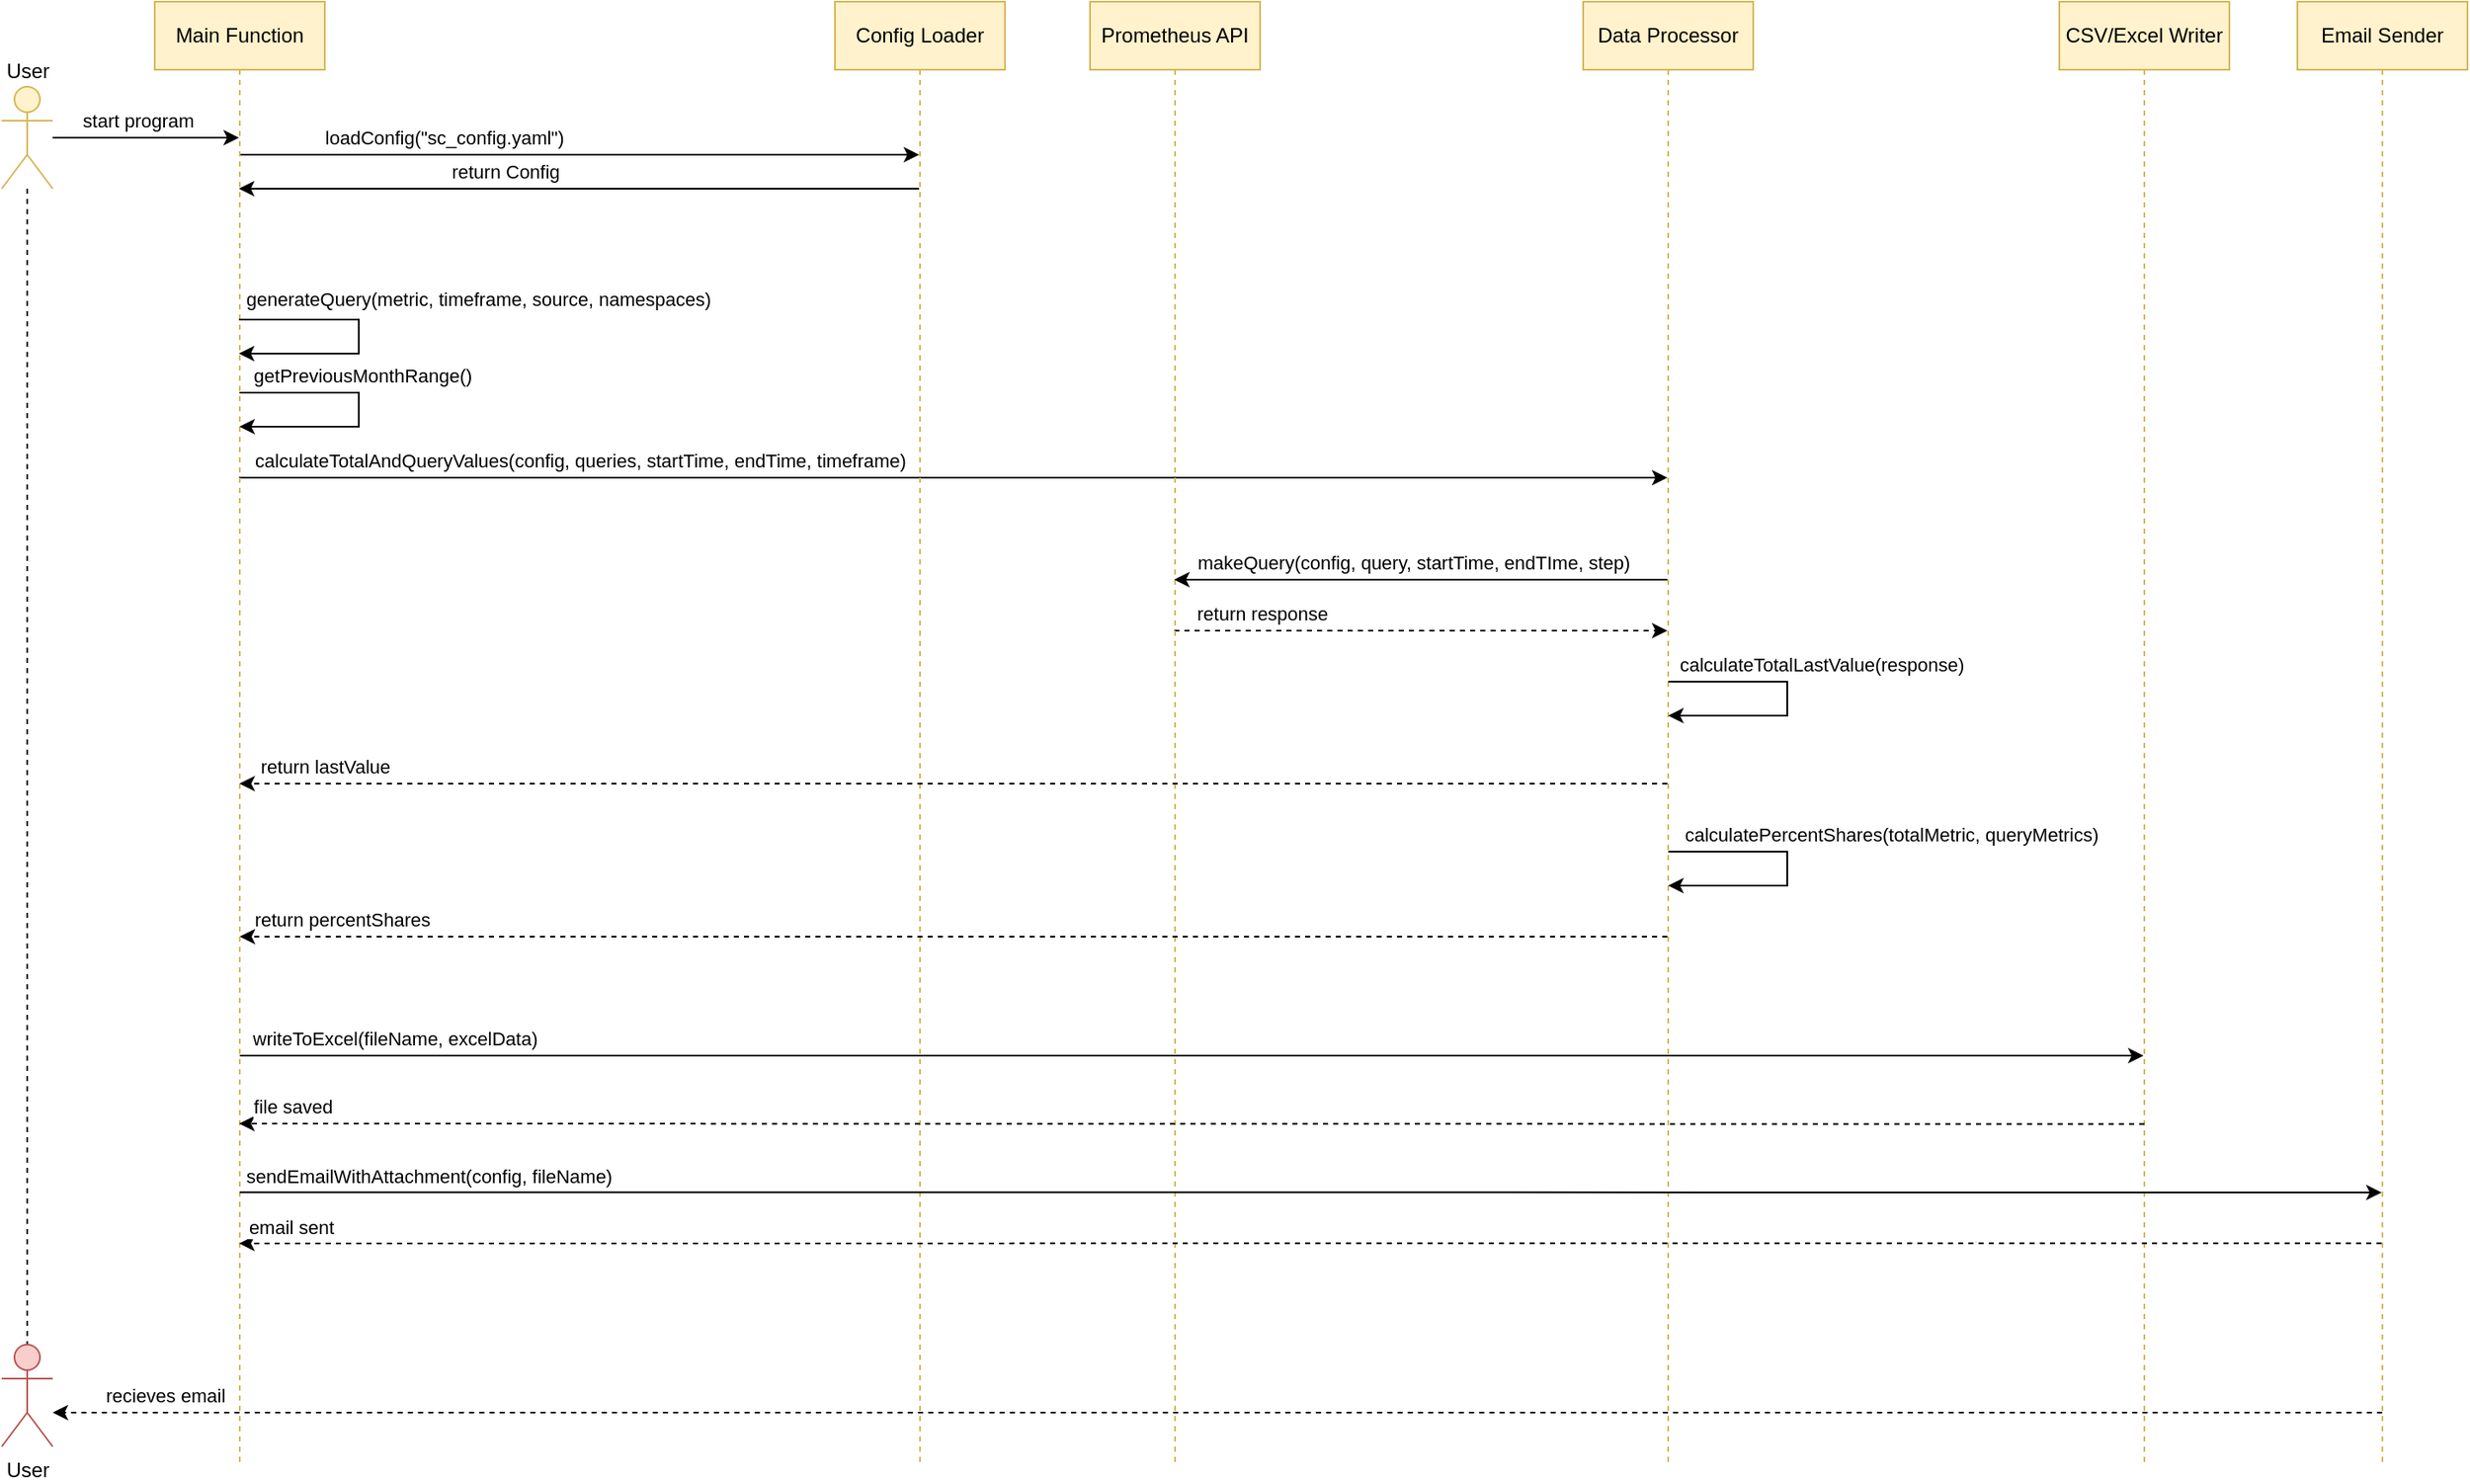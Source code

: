 <mxfile version="24.7.3" type="device">
  <diagram name="Page-1" id="SADD4m_SkAK8Yx867Yrv">
    <mxGraphModel dx="1728" dy="922" grid="0" gridSize="10" guides="1" tooltips="1" connect="1" arrows="1" fold="1" page="1" pageScale="1" pageWidth="4681" pageHeight="3300" math="0" shadow="0">
      <root>
        <mxCell id="0" />
        <mxCell id="1" parent="0" />
        <mxCell id="ghD1SMU0GDY-hBt2vnao-10" style="edgeStyle=orthogonalEdgeStyle;rounded=0;orthogonalLoop=1;jettySize=auto;html=1;" edge="1" parent="1" source="ghD1SMU0GDY-hBt2vnao-1" target="ghD1SMU0GDY-hBt2vnao-2">
          <mxGeometry relative="1" as="geometry">
            <Array as="points">
              <mxPoint x="25" y="110" />
            </Array>
          </mxGeometry>
        </mxCell>
        <mxCell id="ghD1SMU0GDY-hBt2vnao-12" value="start program" style="edgeLabel;html=1;align=center;verticalAlign=middle;resizable=0;points=[];" vertex="1" connectable="0" parent="ghD1SMU0GDY-hBt2vnao-10">
          <mxGeometry x="0.151" y="1" relative="1" as="geometry">
            <mxPoint x="-13" y="-9" as="offset" />
          </mxGeometry>
        </mxCell>
        <mxCell id="ghD1SMU0GDY-hBt2vnao-54" style="edgeStyle=orthogonalEdgeStyle;rounded=0;orthogonalLoop=1;jettySize=auto;html=1;dashed=1;endArrow=none;endFill=0;" edge="1" parent="1" source="ghD1SMU0GDY-hBt2vnao-1" target="ghD1SMU0GDY-hBt2vnao-55">
          <mxGeometry relative="1" as="geometry">
            <mxPoint x="25" y="840.0" as="targetPoint" />
          </mxGeometry>
        </mxCell>
        <mxCell id="ghD1SMU0GDY-hBt2vnao-1" value="User" style="shape=umlActor;verticalLabelPosition=top;verticalAlign=bottom;html=1;labelPosition=center;align=center;fillColor=#fff2cc;strokeColor=#d6b656;" vertex="1" parent="1">
          <mxGeometry x="10" y="100" width="30" height="60" as="geometry" />
        </mxCell>
        <mxCell id="ghD1SMU0GDY-hBt2vnao-13" style="edgeStyle=elbowEdgeStyle;rounded=0;orthogonalLoop=1;jettySize=auto;html=1;elbow=vertical;curved=0;" edge="1" parent="1" target="ghD1SMU0GDY-hBt2vnao-3">
          <mxGeometry relative="1" as="geometry">
            <mxPoint x="149.5" y="140" as="sourcePoint" />
            <mxPoint x="269.5" y="140" as="targetPoint" />
          </mxGeometry>
        </mxCell>
        <mxCell id="ghD1SMU0GDY-hBt2vnao-14" value="loadConfig(&quot;sc_config.yaml&quot;)" style="edgeLabel;html=1;align=center;verticalAlign=middle;resizable=0;points=[];" vertex="1" connectable="0" parent="ghD1SMU0GDY-hBt2vnao-13">
          <mxGeometry x="-0.675" y="1" relative="1" as="geometry">
            <mxPoint x="55" y="-9" as="offset" />
          </mxGeometry>
        </mxCell>
        <mxCell id="ghD1SMU0GDY-hBt2vnao-31" style="edgeStyle=elbowEdgeStyle;rounded=0;orthogonalLoop=1;jettySize=auto;html=1;elbow=vertical;curved=0;" edge="1" parent="1">
          <mxGeometry relative="1" as="geometry">
            <mxPoint x="149.5" y="330" as="sourcePoint" />
            <mxPoint x="989.5" y="330" as="targetPoint" />
          </mxGeometry>
        </mxCell>
        <mxCell id="ghD1SMU0GDY-hBt2vnao-32" value="calculateTotalAndQueryValues(config, queries, startTime, endTime, timeframe)" style="edgeLabel;html=1;align=center;verticalAlign=middle;resizable=0;points=[];" vertex="1" connectable="0" parent="ghD1SMU0GDY-hBt2vnao-31">
          <mxGeometry x="-0.424" y="1" relative="1" as="geometry">
            <mxPoint x="-42" y="-9" as="offset" />
          </mxGeometry>
        </mxCell>
        <mxCell id="ghD1SMU0GDY-hBt2vnao-2" value="Main Function" style="shape=umlLifeline;perimeter=lifelinePerimeter;whiteSpace=wrap;html=1;container=1;dropTarget=0;collapsible=0;recursiveResize=0;outlineConnect=0;portConstraint=eastwest;newEdgeStyle={&quot;edgeStyle&quot;:&quot;elbowEdgeStyle&quot;,&quot;elbow&quot;:&quot;vertical&quot;,&quot;curved&quot;:0,&quot;rounded&quot;:0};fillColor=#fff2cc;strokeColor=#d6b656;" vertex="1" parent="1">
          <mxGeometry x="100" y="50" width="100" height="860" as="geometry" />
        </mxCell>
        <mxCell id="ghD1SMU0GDY-hBt2vnao-15" style="edgeStyle=elbowEdgeStyle;rounded=0;orthogonalLoop=1;jettySize=auto;html=1;elbow=vertical;curved=0;" edge="1" parent="1" source="ghD1SMU0GDY-hBt2vnao-3">
          <mxGeometry relative="1" as="geometry">
            <mxPoint x="309.5" y="160" as="sourcePoint" />
            <mxPoint x="149.5" y="160" as="targetPoint" />
          </mxGeometry>
        </mxCell>
        <mxCell id="ghD1SMU0GDY-hBt2vnao-16" value="return Config" style="edgeLabel;html=1;align=center;verticalAlign=middle;resizable=0;points=[];" vertex="1" connectable="0" parent="ghD1SMU0GDY-hBt2vnao-15">
          <mxGeometry x="0.294" relative="1" as="geometry">
            <mxPoint x="15" y="-10" as="offset" />
          </mxGeometry>
        </mxCell>
        <mxCell id="ghD1SMU0GDY-hBt2vnao-3" value="Config Loader" style="shape=umlLifeline;perimeter=lifelinePerimeter;whiteSpace=wrap;html=1;container=1;dropTarget=0;collapsible=0;recursiveResize=0;outlineConnect=0;portConstraint=eastwest;newEdgeStyle={&quot;edgeStyle&quot;:&quot;elbowEdgeStyle&quot;,&quot;elbow&quot;:&quot;vertical&quot;,&quot;curved&quot;:0,&quot;rounded&quot;:0};fillColor=#fff2cc;strokeColor=#d6b656;" vertex="1" parent="1">
          <mxGeometry x="500" y="50" width="100" height="860" as="geometry" />
        </mxCell>
        <mxCell id="ghD1SMU0GDY-hBt2vnao-35" style="edgeStyle=elbowEdgeStyle;rounded=0;orthogonalLoop=1;jettySize=auto;html=1;elbow=vertical;curved=0;dashed=1;" edge="1" parent="1">
          <mxGeometry relative="1" as="geometry">
            <mxPoint x="699.5" y="420" as="sourcePoint" />
            <mxPoint x="989.5" y="420" as="targetPoint" />
          </mxGeometry>
        </mxCell>
        <mxCell id="ghD1SMU0GDY-hBt2vnao-36" value="return response" style="edgeLabel;html=1;align=center;verticalAlign=middle;resizable=0;points=[];" vertex="1" connectable="0" parent="ghD1SMU0GDY-hBt2vnao-35">
          <mxGeometry x="-0.397" y="2" relative="1" as="geometry">
            <mxPoint x="-36" y="-8" as="offset" />
          </mxGeometry>
        </mxCell>
        <mxCell id="ghD1SMU0GDY-hBt2vnao-4" value="Prometheus API" style="shape=umlLifeline;perimeter=lifelinePerimeter;whiteSpace=wrap;html=1;container=1;dropTarget=0;collapsible=0;recursiveResize=0;outlineConnect=0;portConstraint=eastwest;newEdgeStyle={&quot;edgeStyle&quot;:&quot;elbowEdgeStyle&quot;,&quot;elbow&quot;:&quot;vertical&quot;,&quot;curved&quot;:0,&quot;rounded&quot;:0};fillColor=#fff2cc;strokeColor=#d6b656;" vertex="1" parent="1">
          <mxGeometry x="650" y="50" width="100" height="860" as="geometry" />
        </mxCell>
        <mxCell id="ghD1SMU0GDY-hBt2vnao-33" style="edgeStyle=elbowEdgeStyle;rounded=0;orthogonalLoop=1;jettySize=auto;html=1;elbow=vertical;curved=0;" edge="1" parent="1" source="ghD1SMU0GDY-hBt2vnao-5">
          <mxGeometry relative="1" as="geometry">
            <mxPoint x="989.5" y="390" as="sourcePoint" />
            <mxPoint x="699.5" y="390" as="targetPoint" />
          </mxGeometry>
        </mxCell>
        <mxCell id="ghD1SMU0GDY-hBt2vnao-34" value="makeQuery(config, query, startTime, endTIme, step)" style="edgeLabel;html=1;align=center;verticalAlign=middle;resizable=0;points=[];" vertex="1" connectable="0" parent="ghD1SMU0GDY-hBt2vnao-33">
          <mxGeometry x="0.306" y="-2" relative="1" as="geometry">
            <mxPoint x="40" y="-8" as="offset" />
          </mxGeometry>
        </mxCell>
        <mxCell id="ghD1SMU0GDY-hBt2vnao-42" style="edgeStyle=elbowEdgeStyle;rounded=0;orthogonalLoop=1;jettySize=auto;html=1;elbow=vertical;curved=0;dashed=1;" edge="1" parent="1">
          <mxGeometry relative="1" as="geometry">
            <mxPoint x="989.5" y="509.996" as="sourcePoint" />
            <mxPoint x="149.81" y="509.996" as="targetPoint" />
          </mxGeometry>
        </mxCell>
        <mxCell id="ghD1SMU0GDY-hBt2vnao-43" value="return lastValue" style="edgeLabel;html=1;align=center;verticalAlign=middle;resizable=0;points=[];" vertex="1" connectable="0" parent="ghD1SMU0GDY-hBt2vnao-42">
          <mxGeometry x="0.369" y="-1" relative="1" as="geometry">
            <mxPoint x="-215" y="-9" as="offset" />
          </mxGeometry>
        </mxCell>
        <mxCell id="ghD1SMU0GDY-hBt2vnao-5" value="Data Processor" style="shape=umlLifeline;perimeter=lifelinePerimeter;whiteSpace=wrap;html=1;container=1;dropTarget=0;collapsible=0;recursiveResize=0;outlineConnect=0;portConstraint=eastwest;newEdgeStyle={&quot;edgeStyle&quot;:&quot;elbowEdgeStyle&quot;,&quot;elbow&quot;:&quot;vertical&quot;,&quot;curved&quot;:0,&quot;rounded&quot;:0};fillColor=#fff2cc;strokeColor=#d6b656;" vertex="1" parent="1">
          <mxGeometry x="940" y="50" width="100" height="860" as="geometry" />
        </mxCell>
        <mxCell id="ghD1SMU0GDY-hBt2vnao-6" value="CSV/Excel Writer" style="shape=umlLifeline;perimeter=lifelinePerimeter;whiteSpace=wrap;html=1;container=1;dropTarget=0;collapsible=0;recursiveResize=0;outlineConnect=0;portConstraint=eastwest;newEdgeStyle={&quot;edgeStyle&quot;:&quot;elbowEdgeStyle&quot;,&quot;elbow&quot;:&quot;vertical&quot;,&quot;curved&quot;:0,&quot;rounded&quot;:0};fillColor=#fff2cc;strokeColor=#d6b656;" vertex="1" parent="1">
          <mxGeometry x="1220" y="50" width="100" height="860" as="geometry" />
        </mxCell>
        <mxCell id="ghD1SMU0GDY-hBt2vnao-7" value="Email Sender" style="shape=umlLifeline;perimeter=lifelinePerimeter;whiteSpace=wrap;html=1;container=1;dropTarget=0;collapsible=0;recursiveResize=0;outlineConnect=0;portConstraint=eastwest;newEdgeStyle={&quot;edgeStyle&quot;:&quot;elbowEdgeStyle&quot;,&quot;elbow&quot;:&quot;vertical&quot;,&quot;curved&quot;:0,&quot;rounded&quot;:0};fillColor=#fff2cc;strokeColor=#d6b656;" vertex="1" parent="1">
          <mxGeometry x="1360" y="50" width="100" height="860" as="geometry" />
        </mxCell>
        <mxCell id="ghD1SMU0GDY-hBt2vnao-17" style="edgeStyle=elbowEdgeStyle;rounded=0;orthogonalLoop=1;jettySize=auto;html=1;elbow=horizontal;curved=0;" edge="1" parent="1">
          <mxGeometry relative="1" as="geometry">
            <mxPoint x="149.81" y="280" as="sourcePoint" />
            <mxPoint x="149.81" y="300" as="targetPoint" />
            <Array as="points">
              <mxPoint x="220" y="290" />
            </Array>
          </mxGeometry>
        </mxCell>
        <mxCell id="ghD1SMU0GDY-hBt2vnao-18" value="getPreviousMonthRange()" style="edgeLabel;html=1;align=center;verticalAlign=middle;resizable=0;points=[];" vertex="1" connectable="0" parent="ghD1SMU0GDY-hBt2vnao-17">
          <mxGeometry x="-0.646" relative="1" as="geometry">
            <mxPoint x="43" y="-10" as="offset" />
          </mxGeometry>
        </mxCell>
        <mxCell id="ghD1SMU0GDY-hBt2vnao-29" style="edgeStyle=elbowEdgeStyle;rounded=0;orthogonalLoop=1;jettySize=auto;html=1;elbow=horizontal;curved=0;" edge="1" parent="1">
          <mxGeometry relative="1" as="geometry">
            <mxPoint x="149.5" y="237" as="sourcePoint" />
            <mxPoint x="149.5" y="257" as="targetPoint" />
            <Array as="points">
              <mxPoint x="220" y="250" />
            </Array>
          </mxGeometry>
        </mxCell>
        <mxCell id="ghD1SMU0GDY-hBt2vnao-30" value="generateQuery(metric, timeframe, source, namespaces)" style="text;html=1;align=center;verticalAlign=middle;resizable=0;points=[];autosize=1;strokeColor=none;fillColor=none;fontSize=11;" vertex="1" parent="1">
          <mxGeometry x="140" y="210" width="300" height="30" as="geometry" />
        </mxCell>
        <mxCell id="ghD1SMU0GDY-hBt2vnao-37" style="edgeStyle=elbowEdgeStyle;rounded=0;orthogonalLoop=1;jettySize=auto;html=1;elbow=horizontal;curved=0;" edge="1" parent="1">
          <mxGeometry relative="1" as="geometry">
            <mxPoint x="990.024" y="550" as="sourcePoint" />
            <mxPoint x="990.024" y="570" as="targetPoint" />
            <Array as="points">
              <mxPoint x="1060" y="560" />
            </Array>
          </mxGeometry>
        </mxCell>
        <mxCell id="ghD1SMU0GDY-hBt2vnao-38" value="calculatePercentShares(totalMetric, queryMetrics)" style="edgeLabel;html=1;align=center;verticalAlign=middle;resizable=0;points=[];" vertex="1" connectable="0" parent="ghD1SMU0GDY-hBt2vnao-37">
          <mxGeometry x="-0.596" y="2" relative="1" as="geometry">
            <mxPoint x="98" y="-8" as="offset" />
          </mxGeometry>
        </mxCell>
        <mxCell id="ghD1SMU0GDY-hBt2vnao-39" style="edgeStyle=elbowEdgeStyle;rounded=0;orthogonalLoop=1;jettySize=auto;html=1;elbow=horizontal;curved=0;" edge="1" parent="1">
          <mxGeometry relative="1" as="geometry">
            <mxPoint x="990.024" y="450" as="sourcePoint" />
            <mxPoint x="990.024" y="470" as="targetPoint" />
            <Array as="points">
              <mxPoint x="1060" y="460" />
            </Array>
          </mxGeometry>
        </mxCell>
        <mxCell id="ghD1SMU0GDY-hBt2vnao-41" value="calculateTotalLastValue(response)" style="edgeLabel;html=1;align=center;verticalAlign=middle;resizable=0;points=[];" vertex="1" connectable="0" parent="ghD1SMU0GDY-hBt2vnao-39">
          <mxGeometry x="-0.63" relative="1" as="geometry">
            <mxPoint x="60" y="-10" as="offset" />
          </mxGeometry>
        </mxCell>
        <mxCell id="ghD1SMU0GDY-hBt2vnao-44" style="edgeStyle=elbowEdgeStyle;rounded=0;orthogonalLoop=1;jettySize=auto;html=1;elbow=vertical;curved=0;dashed=1;" edge="1" parent="1" source="ghD1SMU0GDY-hBt2vnao-5">
          <mxGeometry relative="1" as="geometry">
            <mxPoint x="989.69" y="600.236" as="sourcePoint" />
            <mxPoint x="150.0" y="600.236" as="targetPoint" />
          </mxGeometry>
        </mxCell>
        <mxCell id="ghD1SMU0GDY-hBt2vnao-45" value="return percentShares" style="edgeLabel;html=1;align=center;verticalAlign=middle;resizable=0;points=[];" vertex="1" connectable="0" parent="ghD1SMU0GDY-hBt2vnao-44">
          <mxGeometry x="0.369" y="-1" relative="1" as="geometry">
            <mxPoint x="-205" y="-9" as="offset" />
          </mxGeometry>
        </mxCell>
        <mxCell id="ghD1SMU0GDY-hBt2vnao-46" style="edgeStyle=elbowEdgeStyle;rounded=0;orthogonalLoop=1;jettySize=auto;html=1;elbow=vertical;curved=0;" edge="1" parent="1" target="ghD1SMU0GDY-hBt2vnao-6">
          <mxGeometry relative="1" as="geometry">
            <mxPoint x="150" y="670.0" as="sourcePoint" />
            <mxPoint x="990" y="670.0" as="targetPoint" />
          </mxGeometry>
        </mxCell>
        <mxCell id="ghD1SMU0GDY-hBt2vnao-47" value="writeToExcel(fileName, excelData)" style="edgeLabel;html=1;align=center;verticalAlign=middle;resizable=0;points=[];" vertex="1" connectable="0" parent="ghD1SMU0GDY-hBt2vnao-46">
          <mxGeometry x="-0.424" y="1" relative="1" as="geometry">
            <mxPoint x="-232" y="-9" as="offset" />
          </mxGeometry>
        </mxCell>
        <mxCell id="ghD1SMU0GDY-hBt2vnao-48" style="edgeStyle=elbowEdgeStyle;rounded=0;orthogonalLoop=1;jettySize=auto;html=1;elbow=vertical;curved=0;dashed=1;" edge="1" parent="1">
          <mxGeometry relative="1" as="geometry">
            <mxPoint x="1270" y="710.26" as="sourcePoint" />
            <mxPoint x="149.667" y="710" as="targetPoint" />
          </mxGeometry>
        </mxCell>
        <mxCell id="ghD1SMU0GDY-hBt2vnao-49" value="file saved" style="edgeLabel;html=1;align=center;verticalAlign=middle;resizable=0;points=[];" vertex="1" connectable="0" parent="ghD1SMU0GDY-hBt2vnao-48">
          <mxGeometry x="0.369" y="-1" relative="1" as="geometry">
            <mxPoint x="-323" y="-9" as="offset" />
          </mxGeometry>
        </mxCell>
        <mxCell id="ghD1SMU0GDY-hBt2vnao-50" style="edgeStyle=elbowEdgeStyle;rounded=0;orthogonalLoop=1;jettySize=auto;html=1;elbow=vertical;curved=0;" edge="1" parent="1" target="ghD1SMU0GDY-hBt2vnao-7">
          <mxGeometry relative="1" as="geometry">
            <mxPoint x="150" y="750.33" as="sourcePoint" />
            <mxPoint x="1270" y="750.33" as="targetPoint" />
          </mxGeometry>
        </mxCell>
        <mxCell id="ghD1SMU0GDY-hBt2vnao-51" value="sendEmailWithAttachment(config, fileName)" style="edgeLabel;html=1;align=center;verticalAlign=middle;resizable=0;points=[];" vertex="1" connectable="0" parent="ghD1SMU0GDY-hBt2vnao-50">
          <mxGeometry x="-0.424" y="1" relative="1" as="geometry">
            <mxPoint x="-252" y="-9" as="offset" />
          </mxGeometry>
        </mxCell>
        <mxCell id="ghD1SMU0GDY-hBt2vnao-52" style="edgeStyle=elbowEdgeStyle;rounded=0;orthogonalLoop=1;jettySize=auto;html=1;elbow=vertical;curved=0;dashed=1;" edge="1" parent="1">
          <mxGeometry relative="1" as="geometry">
            <mxPoint x="1409.5" y="780.327" as="sourcePoint" />
            <mxPoint x="149.667" y="780.327" as="targetPoint" />
          </mxGeometry>
        </mxCell>
        <mxCell id="ghD1SMU0GDY-hBt2vnao-53" value="email sent" style="edgeLabel;html=1;align=center;verticalAlign=middle;resizable=0;points=[];" vertex="1" connectable="0" parent="ghD1SMU0GDY-hBt2vnao-52">
          <mxGeometry x="0.369" y="-1" relative="1" as="geometry">
            <mxPoint x="-367" y="-9" as="offset" />
          </mxGeometry>
        </mxCell>
        <mxCell id="ghD1SMU0GDY-hBt2vnao-55" value="User" style="shape=umlActor;verticalLabelPosition=bottom;verticalAlign=top;html=1;fillColor=#f8cecc;strokeColor=#b85450;" vertex="1" parent="1">
          <mxGeometry x="10" y="840.0" width="30" height="60" as="geometry" />
        </mxCell>
        <mxCell id="ghD1SMU0GDY-hBt2vnao-56" style="edgeStyle=elbowEdgeStyle;rounded=0;orthogonalLoop=1;jettySize=auto;html=1;elbow=vertical;curved=0;dashed=1;" edge="1" parent="1" target="ghD1SMU0GDY-hBt2vnao-55">
          <mxGeometry relative="1" as="geometry">
            <mxPoint x="1409.83" y="879.997" as="sourcePoint" />
            <mxPoint x="149.997" y="879.997" as="targetPoint" />
          </mxGeometry>
        </mxCell>
        <mxCell id="ghD1SMU0GDY-hBt2vnao-57" value="recieves email" style="edgeLabel;html=1;align=center;verticalAlign=middle;resizable=0;points=[];" vertex="1" connectable="0" parent="ghD1SMU0GDY-hBt2vnao-56">
          <mxGeometry x="0.369" y="-1" relative="1" as="geometry">
            <mxPoint x="-367" y="-9" as="offset" />
          </mxGeometry>
        </mxCell>
      </root>
    </mxGraphModel>
  </diagram>
</mxfile>
